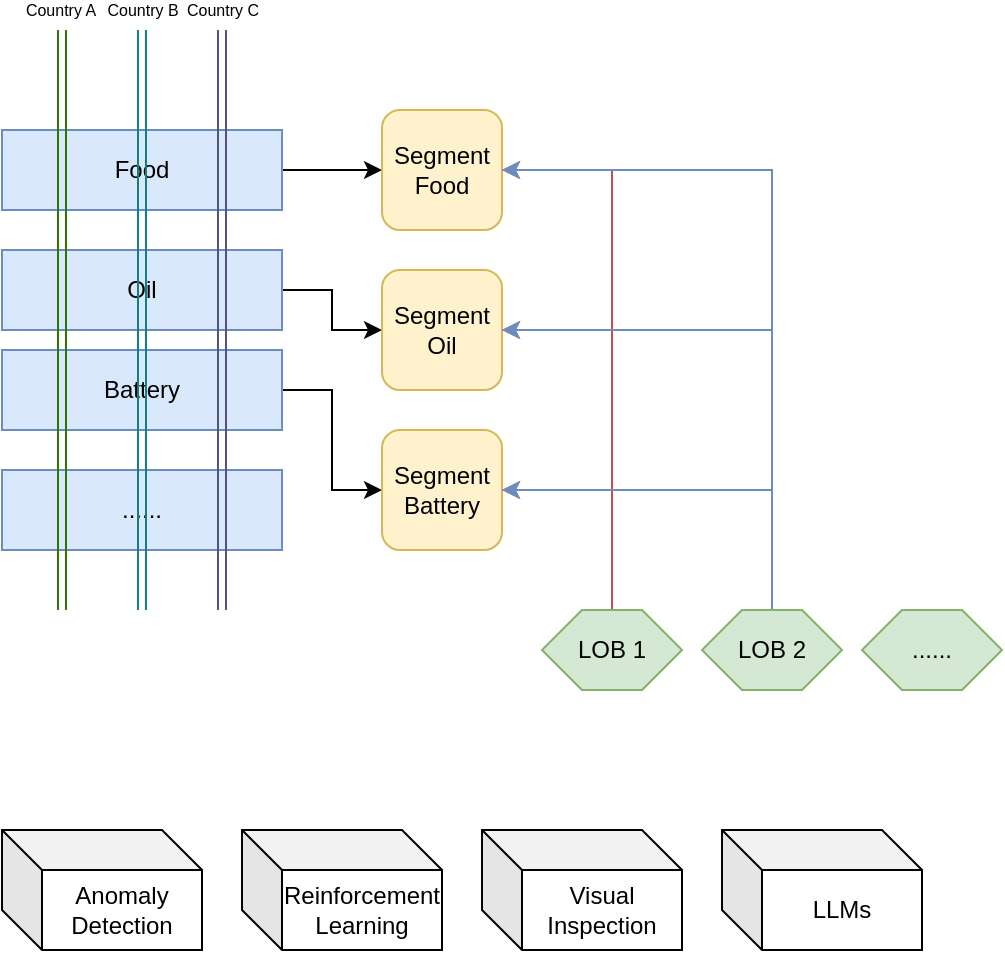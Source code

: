<mxfile version="26.1.1">
  <diagram name="Seite-1" id="YpslYr3ygntDOcOYtWfc">
    <mxGraphModel dx="989" dy="509" grid="1" gridSize="10" guides="1" tooltips="1" connect="1" arrows="1" fold="1" page="1" pageScale="1" pageWidth="827" pageHeight="1169" math="0" shadow="0">
      <root>
        <mxCell id="0" />
        <mxCell id="1" parent="0" />
        <mxCell id="tbhEzkc6CAuonSA8ict4-21" style="edgeStyle=orthogonalEdgeStyle;rounded=0;orthogonalLoop=1;jettySize=auto;html=1;exitX=1;exitY=0.5;exitDx=0;exitDy=0;" edge="1" parent="1" source="tbhEzkc6CAuonSA8ict4-1" target="tbhEzkc6CAuonSA8ict4-14">
          <mxGeometry relative="1" as="geometry" />
        </mxCell>
        <mxCell id="tbhEzkc6CAuonSA8ict4-1" value="Food" style="rounded=0;whiteSpace=wrap;html=1;fillColor=#dae8fc;strokeColor=#6c8ebf;" vertex="1" parent="1">
          <mxGeometry x="40" y="90" width="140" height="40" as="geometry" />
        </mxCell>
        <mxCell id="tbhEzkc6CAuonSA8ict4-22" style="edgeStyle=orthogonalEdgeStyle;rounded=0;orthogonalLoop=1;jettySize=auto;html=1;exitX=1;exitY=0.5;exitDx=0;exitDy=0;entryX=0;entryY=0.5;entryDx=0;entryDy=0;" edge="1" parent="1" source="tbhEzkc6CAuonSA8ict4-2" target="tbhEzkc6CAuonSA8ict4-15">
          <mxGeometry relative="1" as="geometry" />
        </mxCell>
        <mxCell id="tbhEzkc6CAuonSA8ict4-2" value="Oil" style="rounded=0;whiteSpace=wrap;html=1;fillColor=#dae8fc;strokeColor=#6c8ebf;" vertex="1" parent="1">
          <mxGeometry x="40" y="150" width="140" height="40" as="geometry" />
        </mxCell>
        <mxCell id="tbhEzkc6CAuonSA8ict4-23" style="edgeStyle=orthogonalEdgeStyle;rounded=0;orthogonalLoop=1;jettySize=auto;html=1;exitX=1;exitY=0.5;exitDx=0;exitDy=0;" edge="1" parent="1" source="tbhEzkc6CAuonSA8ict4-3" target="tbhEzkc6CAuonSA8ict4-16">
          <mxGeometry relative="1" as="geometry" />
        </mxCell>
        <mxCell id="tbhEzkc6CAuonSA8ict4-3" value="Battery" style="rounded=0;whiteSpace=wrap;html=1;fillColor=#dae8fc;strokeColor=#6c8ebf;" vertex="1" parent="1">
          <mxGeometry x="40" y="200" width="140" height="40" as="geometry" />
        </mxCell>
        <mxCell id="tbhEzkc6CAuonSA8ict4-5" value="......" style="rounded=0;whiteSpace=wrap;html=1;fillColor=#dae8fc;strokeColor=#6c8ebf;" vertex="1" parent="1">
          <mxGeometry x="40" y="260" width="140" height="40" as="geometry" />
        </mxCell>
        <mxCell id="tbhEzkc6CAuonSA8ict4-7" value="" style="shape=link;html=1;rounded=0;fillColor=#60a917;strokeColor=#2D7600;" edge="1" parent="1">
          <mxGeometry width="100" relative="1" as="geometry">
            <mxPoint x="70" y="40" as="sourcePoint" />
            <mxPoint x="70" y="330" as="targetPoint" />
          </mxGeometry>
        </mxCell>
        <mxCell id="tbhEzkc6CAuonSA8ict4-11" value="Country A" style="edgeLabel;html=1;align=center;verticalAlign=middle;resizable=0;points=[];fontSize=8;" vertex="1" connectable="0" parent="tbhEzkc6CAuonSA8ict4-7">
          <mxGeometry x="-0.3" y="-1" relative="1" as="geometry">
            <mxPoint y="-112" as="offset" />
          </mxGeometry>
        </mxCell>
        <mxCell id="tbhEzkc6CAuonSA8ict4-8" value="" style="shape=link;html=1;rounded=0;fillColor=#d0cee2;strokeColor=#56517e;" edge="1" parent="1">
          <mxGeometry width="100" relative="1" as="geometry">
            <mxPoint x="150" y="40" as="sourcePoint" />
            <mxPoint x="150" y="330" as="targetPoint" />
          </mxGeometry>
        </mxCell>
        <mxCell id="tbhEzkc6CAuonSA8ict4-13" value="Country C" style="edgeLabel;html=1;align=center;verticalAlign=middle;resizable=0;points=[];fontSize=8;" vertex="1" connectable="0" parent="tbhEzkc6CAuonSA8ict4-8">
          <mxGeometry x="0.317" relative="1" as="geometry">
            <mxPoint y="-201" as="offset" />
          </mxGeometry>
        </mxCell>
        <mxCell id="tbhEzkc6CAuonSA8ict4-9" value="" style="shape=link;html=1;rounded=0;fillColor=#b0e3e6;strokeColor=#0e8088;" edge="1" parent="1">
          <mxGeometry width="100" relative="1" as="geometry">
            <mxPoint x="110" y="40" as="sourcePoint" />
            <mxPoint x="110" y="330" as="targetPoint" />
          </mxGeometry>
        </mxCell>
        <mxCell id="tbhEzkc6CAuonSA8ict4-12" value="Country B" style="edgeLabel;html=1;align=center;verticalAlign=middle;resizable=0;points=[];fontSize=8;" vertex="1" connectable="0" parent="tbhEzkc6CAuonSA8ict4-9">
          <mxGeometry x="-0.677" y="-1" relative="1" as="geometry">
            <mxPoint x="1" y="-57" as="offset" />
          </mxGeometry>
        </mxCell>
        <mxCell id="tbhEzkc6CAuonSA8ict4-14" value="Segment&lt;br&gt;Food" style="whiteSpace=wrap;html=1;fillColor=#fff2cc;strokeColor=#d6b656;rounded=1;" vertex="1" parent="1">
          <mxGeometry x="230" y="80" width="60" height="60" as="geometry" />
        </mxCell>
        <mxCell id="tbhEzkc6CAuonSA8ict4-15" value="Segment&lt;br&gt;Oil" style="whiteSpace=wrap;html=1;fillColor=#fff2cc;strokeColor=#d6b656;rounded=1;" vertex="1" parent="1">
          <mxGeometry x="230" y="160" width="60" height="60" as="geometry" />
        </mxCell>
        <mxCell id="tbhEzkc6CAuonSA8ict4-16" value="Segment Battery" style="whiteSpace=wrap;html=1;fillColor=#fff2cc;strokeColor=#d6b656;rounded=1;" vertex="1" parent="1">
          <mxGeometry x="230" y="240" width="60" height="60" as="geometry" />
        </mxCell>
        <mxCell id="tbhEzkc6CAuonSA8ict4-28" style="edgeStyle=orthogonalEdgeStyle;rounded=0;orthogonalLoop=1;jettySize=auto;html=1;exitX=0.5;exitY=0;exitDx=0;exitDy=0;entryX=1;entryY=0.5;entryDx=0;entryDy=0;fillColor=#f8cecc;strokeColor=#b85450;" edge="1" parent="1" source="tbhEzkc6CAuonSA8ict4-25" target="tbhEzkc6CAuonSA8ict4-16">
          <mxGeometry relative="1" as="geometry" />
        </mxCell>
        <mxCell id="tbhEzkc6CAuonSA8ict4-29" style="edgeStyle=orthogonalEdgeStyle;rounded=0;orthogonalLoop=1;jettySize=auto;html=1;fillColor=#f8cecc;strokeColor=#b85450;" edge="1" parent="1" source="tbhEzkc6CAuonSA8ict4-25" target="tbhEzkc6CAuonSA8ict4-15">
          <mxGeometry relative="1" as="geometry">
            <Array as="points">
              <mxPoint x="345" y="190" />
            </Array>
          </mxGeometry>
        </mxCell>
        <mxCell id="tbhEzkc6CAuonSA8ict4-30" style="edgeStyle=orthogonalEdgeStyle;rounded=0;orthogonalLoop=1;jettySize=auto;html=1;entryX=1;entryY=0.5;entryDx=0;entryDy=0;fillColor=#f8cecc;strokeColor=#b85450;" edge="1" parent="1" source="tbhEzkc6CAuonSA8ict4-25" target="tbhEzkc6CAuonSA8ict4-14">
          <mxGeometry relative="1" as="geometry">
            <Array as="points">
              <mxPoint x="345" y="110" />
            </Array>
          </mxGeometry>
        </mxCell>
        <mxCell id="tbhEzkc6CAuonSA8ict4-25" value="LOB 1" style="shape=hexagon;perimeter=hexagonPerimeter2;whiteSpace=wrap;html=1;fixedSize=1;fillColor=#d5e8d4;strokeColor=#82b366;" vertex="1" parent="1">
          <mxGeometry x="310" y="330" width="70" height="40" as="geometry" />
        </mxCell>
        <mxCell id="tbhEzkc6CAuonSA8ict4-34" style="edgeStyle=orthogonalEdgeStyle;rounded=0;orthogonalLoop=1;jettySize=auto;html=1;exitX=0.5;exitY=0;exitDx=0;exitDy=0;fillColor=#dae8fc;strokeColor=#6c8ebf;" edge="1" parent="1" source="tbhEzkc6CAuonSA8ict4-26" target="tbhEzkc6CAuonSA8ict4-16">
          <mxGeometry relative="1" as="geometry">
            <Array as="points">
              <mxPoint x="425" y="270" />
            </Array>
          </mxGeometry>
        </mxCell>
        <mxCell id="tbhEzkc6CAuonSA8ict4-35" style="edgeStyle=orthogonalEdgeStyle;rounded=0;orthogonalLoop=1;jettySize=auto;html=1;fillColor=#dae8fc;strokeColor=#6c8ebf;" edge="1" parent="1" source="tbhEzkc6CAuonSA8ict4-26" target="tbhEzkc6CAuonSA8ict4-15">
          <mxGeometry relative="1" as="geometry">
            <Array as="points">
              <mxPoint x="425" y="190" />
            </Array>
          </mxGeometry>
        </mxCell>
        <mxCell id="tbhEzkc6CAuonSA8ict4-36" style="edgeStyle=orthogonalEdgeStyle;rounded=0;orthogonalLoop=1;jettySize=auto;html=1;fillColor=#dae8fc;strokeColor=#6c8ebf;" edge="1" parent="1" source="tbhEzkc6CAuonSA8ict4-26" target="tbhEzkc6CAuonSA8ict4-14">
          <mxGeometry relative="1" as="geometry">
            <Array as="points">
              <mxPoint x="425" y="110" />
            </Array>
          </mxGeometry>
        </mxCell>
        <mxCell id="tbhEzkc6CAuonSA8ict4-26" value="LOB 2" style="shape=hexagon;perimeter=hexagonPerimeter2;whiteSpace=wrap;html=1;fixedSize=1;fillColor=#d5e8d4;strokeColor=#82b366;" vertex="1" parent="1">
          <mxGeometry x="390" y="330" width="70" height="40" as="geometry" />
        </mxCell>
        <mxCell id="tbhEzkc6CAuonSA8ict4-27" value="......" style="shape=hexagon;perimeter=hexagonPerimeter2;whiteSpace=wrap;html=1;fixedSize=1;fillColor=#d5e8d4;strokeColor=#82b366;" vertex="1" parent="1">
          <mxGeometry x="470" y="330" width="70" height="40" as="geometry" />
        </mxCell>
        <mxCell id="tbhEzkc6CAuonSA8ict4-37" value="Anomaly Detection" style="shape=cube;whiteSpace=wrap;html=1;boundedLbl=1;backgroundOutline=1;darkOpacity=0.05;darkOpacity2=0.1;" vertex="1" parent="1">
          <mxGeometry x="40" y="440" width="100" height="60" as="geometry" />
        </mxCell>
        <mxCell id="tbhEzkc6CAuonSA8ict4-38" value="Reinforcement Learning" style="shape=cube;whiteSpace=wrap;html=1;boundedLbl=1;backgroundOutline=1;darkOpacity=0.05;darkOpacity2=0.1;" vertex="1" parent="1">
          <mxGeometry x="160" y="440" width="100" height="60" as="geometry" />
        </mxCell>
        <mxCell id="tbhEzkc6CAuonSA8ict4-39" value="Visual Inspection" style="shape=cube;whiteSpace=wrap;html=1;boundedLbl=1;backgroundOutline=1;darkOpacity=0.05;darkOpacity2=0.1;" vertex="1" parent="1">
          <mxGeometry x="280" y="440" width="100" height="60" as="geometry" />
        </mxCell>
        <mxCell id="tbhEzkc6CAuonSA8ict4-40" value="LLMs" style="shape=cube;whiteSpace=wrap;html=1;boundedLbl=1;backgroundOutline=1;darkOpacity=0.05;darkOpacity2=0.1;" vertex="1" parent="1">
          <mxGeometry x="400" y="440" width="100" height="60" as="geometry" />
        </mxCell>
      </root>
    </mxGraphModel>
  </diagram>
</mxfile>
